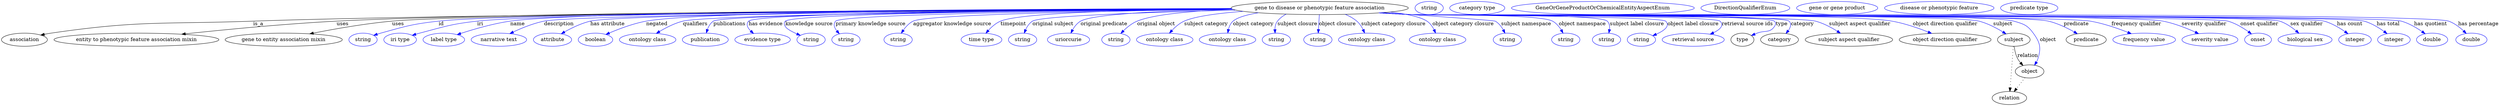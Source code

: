 digraph {
	graph [bb="0,0,6795.4,283"];
	node [label="\N"];
	"gene to disease or phenotypic feature association"	[height=0.5,
		label="gene to disease or phenotypic feature association",
		pos="3587.4,265",
		width=6.698];
	association	[height=0.5,
		pos="62.394,178",
		width=1.7332];
	"gene to disease or phenotypic feature association" -> association	[label=is_a,
		lp="699.39,221.5",
		pos="e,106.72,190.73 3348.4,262.59 2750.5,258.83 1201.3,247.55 685.39,229 440.23,220.18 377.12,231.65 134.39,196 128.61,195.15 122.62,\
194.07 116.66,192.86"];
	"entity to phenotypic feature association mixin"	[height=0.5,
		pos="367.39,178",
		width=6.2286];
	"gene to disease or phenotypic feature association" -> "entity to phenotypic feature association mixin"	[label=uses,
		lp="928.89,221.5",
		pos="e,490.57,193.08 3347.3,263.27 2782.4,261.17 1382,253.58 912.39,229 771.61,221.63 610.95,206.01 500.74,194.18"];
	"gene to entity association mixin"	[height=0.5,
		pos="768.39,178",
		width=4.4232];
	"gene to disease or phenotypic feature association" -> "gene to entity association mixin"	[label=uses,
		lp="1079.9,221.5",
		pos="e,839.23,194.16 3348.1,262.78 2762,259.5 1286.4,249.32 1063.4,229 990.41,222.35 908.27,207.84 849.23,196.16"];
	id	[color=blue,
		height=0.5,
		label=string,
		pos="984.39,178",
		width=1.0652];
	"gene to disease or phenotypic feature association" -> id	[color=blue,
		label=id,
		lp="1197.4,221.5",
		pos="e,1013.4,189.97 3347.4,263.1 2782.4,260.62 1400.2,252.22 1190.4,229 1119.1,221.11 1101.5,215.35 1032.4,196 1029.3,195.13 1026.1,\
194.16 1022.9,193.14",
		style=solid];
	iri	[color=blue,
		height=0.5,
		label="iri type",
		pos="1085.4,178",
		width=1.2277];
	"gene to disease or phenotypic feature association" -> iri	[color=blue,
		label=iri,
		lp="1302.4,221.5",
		pos="e,1118.3,190.13 3347.7,262.96 2801.1,260.22 1493.8,251.4 1294.4,229 1224,221.09 1206.9,214.18 1138.4,196 1135,195.11 1131.5,194.12 \
1128.1,193.1",
		style=solid];
	name	[color=blue,
		height=0.5,
		label="label type",
		pos="1204.4,178",
		width=1.5707];
	"gene to disease or phenotypic feature association" -> name	[color=blue,
		label=name,
		lp="1404.4,221.5",
		pos="e,1240.4,191.92 3346.9,263.64 2815.7,262.34 1574,256.38 1384.4,229 1337.7,222.26 1286,207.06 1250.1,195.18",
		style=solid];
	description	[color=blue,
		height=0.5,
		label="narrative text",
		pos="1354.4,178",
		width=2.0943];
	"gene to disease or phenotypic feature association" -> description	[color=blue,
		label=description,
		lp="1516.9,221.5",
		pos="e,1384,194.79 3348.4,262.41 2815,258.53 1566.5,247.53 1476.4,229 1447.4,223.04 1416.6,210.36 1393.2,199.27",
		style=solid];
	"has attribute"	[color=blue,
		height=0.5,
		label=attribute,
		pos="1499.4,178",
		width=1.4443];
	"gene to disease or phenotypic feature association" -> "has attribute"	[color=blue,
		label="has attribute",
		lp="1649.4,221.5",
		pos="e,1523.2,194.29 3348.4,262.53 2839,259.03 1685.8,248.94 1602.4,229 1577.5,223.05 1551.6,210.46 1532,199.4",
		style=solid];
	negated	[color=blue,
		height=0.5,
		label=boolean,
		pos="1616.4,178",
		width=1.2999];
	"gene to disease or phenotypic feature association" -> negated	[color=blue,
		label=negated,
		lp="1782.4,221.5",
		pos="e,1644.7,192.49 3346.6,263.83 2884.6,262.85 1905.6,257.4 1753.4,229 1718.7,222.53 1681.2,208.28 1654.2,196.64",
		style=solid];
	qualifiers	[color=blue,
		height=0.5,
		label="ontology class",
		pos="1757.4,178",
		width=2.1304];
	"gene to disease or phenotypic feature association" -> qualifiers	[color=blue,
		label=qualifiers,
		lp="1886.9,221.5",
		pos="e,1781,195.24 3349.3,262.06 2890.9,257.94 1924.4,247.15 1853.4,229 1830.9,223.26 1807.8,211.42 1789.9,200.71",
		style=solid];
	publications	[color=blue,
		height=0.5,
		label=publication,
		pos="1914.4,178",
		width=1.7332];
	"gene to disease or phenotypic feature association" -> publications	[color=blue,
		label=publications,
		lp="1980.4,221.5",
		pos="e,1917.2,196.44 3348.9,262.23 2898.5,258.45 1965.3,248.3 1936.4,229 1928.5,223.72 1923.4,214.91 1920.1,206.14",
		style=solid];
	"has evidence"	[color=blue,
		height=0.5,
		label="evidence type",
		pos="2070.4,178",
		width=2.0943];
	"gene to disease or phenotypic feature association" -> "has evidence"	[color=blue,
		label="has evidence",
		lp="2078.9,221.5",
		pos="e,2045.8,195.13 3347.8,262.87 2917.3,260.26 2055,252.15 2032.4,229 2024.3,220.76 2029.4,210.79 2038.2,201.94",
		style=solid];
	"knowledge source"	[color=blue,
		height=0.5,
		label=string,
		pos="2202.4,178",
		width=1.0652];
	"gene to disease or phenotypic feature association" -> "knowledge source"	[color=blue,
		label="knowledge source",
		lp="2196.9,221.5",
		pos="e,2173.5,189.84 3348.5,262.48 2941,259.31 2153.3,250.42 2132.4,229 2127.7,224.23 2128.9,219.67 2132.4,214 2136.3,207.6 2150,200.19 \
2164.2,193.84",
		style=solid];
	"primary knowledge source"	[color=blue,
		height=0.5,
		label=string,
		pos="2297.4,178",
		width=1.0652];
	"gene to disease or phenotypic feature association" -> "primary knowledge source"	[color=blue,
		label="primary knowledge source",
		lp="2364.4,221.5",
		pos="e,2279.4,194.35 3349.8,261.86 2975.3,257.9 2288,248.06 2269.4,229 2261.9,221.28 2265.7,211.15 2272.7,202.02",
		style=solid];
	"aggregator knowledge source"	[color=blue,
		height=0.5,
		label=string,
		pos="2439.4,178",
		width=1.0652];
	"gene to disease or phenotypic feature association" -> "aggregator knowledge source"	[color=blue,
		label="aggregator knowledge source",
		lp="2586.9,221.5",
		pos="e,2448,195.72 3350.8,261.48 3037.1,257.41 2518.7,247.88 2480.4,229 2469.4,223.61 2460.4,213.78 2453.6,204.25",
		style=solid];
	timepoint	[color=blue,
		height=0.5,
		label="time type",
		pos="2666.4,178",
		width=1.5346];
	"gene to disease or phenotypic feature association" -> timepoint	[color=blue,
		label=timepoint,
		lp="2753.4,221.5",
		pos="e,2678.4,195.77 3347.4,263.04 3110.3,260.69 2774.9,253.08 2718.4,229 2705.5,223.5 2693.9,213.23 2685,203.43",
		style=solid];
	"original subject"	[color=blue,
		height=0.5,
		label=string,
		pos="2778.4,178",
		width=1.0652];
	"gene to disease or phenotypic feature association" -> "original subject"	[color=blue,
		label="original subject",
		lp="2861.4,221.5",
		pos="e,2782.8,195.97 3358.7,259.24 3136.4,253.78 2828.7,243.64 2805.4,229 2796.8,223.61 2790.8,214.49 2786.6,205.49",
		style=solid];
	"original predicate"	[color=blue,
		height=0.5,
		label=uriorcurie,
		pos="2903.4,178",
		width=1.5887];
	"gene to disease or phenotypic feature association" -> "original predicate"	[color=blue,
		label="original predicate",
		lp="2999.9,221.5",
		pos="e,2909.8,196.03 3350.4,261.56 3179.3,258.06 2972.3,249.57 2936.4,229 2926.9,223.57 2919.7,214.18 2914.4,205",
		style=solid];
	"original object"	[color=blue,
		height=0.5,
		label=string,
		pos="3032.4,178",
		width=1.0652];
	"gene to disease or phenotypic feature association" -> "original object"	[color=blue,
		label="original object",
		lp="3141.9,221.5",
		pos="e,3045.8,195.15 3351,261.4 3246.9,257.4 3137.6,248.44 3090.4,229 3076.3,223.19 3063.2,212.54 3053,202.56",
		style=solid];
	"subject category"	[color=blue,
		height=0.5,
		label="ontology class",
		pos="3165.4,178",
		width=2.1304];
	"gene to disease or phenotypic feature association" -> "subject category"	[color=blue,
		label="subject category",
		lp="3277.9,221.5",
		pos="e,3178.2,195.99 3378.9,255.87 3312.3,250.77 3248.1,242.48 3218.4,229 3205.7,223.23 3194.1,213.13 3185,203.51",
		style=solid];
	"object category"	[color=blue,
		height=0.5,
		label="ontology class",
		pos="3336.4,178",
		width=2.1304];
	"gene to disease or phenotypic feature association" -> "object category"	[color=blue,
		label="object category",
		lp="3406.9,221.5",
		pos="e,3337,196.34 3420.6,251.95 3389.8,246.81 3363.5,239.47 3351.4,229 3344.8,223.27 3341,214.73 3338.9,206.33",
		style=solid];
	"subject closure"	[color=blue,
		height=0.5,
		label=string,
		pos="3469.4,178",
		width=1.0652];
	"gene to disease or phenotypic feature association" -> "subject closure"	[color=blue,
		label="subject closure",
		lp="3526.9,221.5",
		pos="e,3465.9,196.01 3496.1,248.25 3487,243.4 3478.8,237.11 3472.4,229 3467.4,222.64 3465.6,214.28 3465.4,206.23",
		style=solid];
	"object closure"	[color=blue,
		height=0.5,
		label=string,
		pos="3582.4,178",
		width=1.0652];
	"gene to disease or phenotypic feature association" -> "object closure"	[color=blue,
		label="object closure",
		lp="3635.4,221.5",
		pos="e,3583.4,196.18 3586.4,246.8 3585.7,235.16 3584.8,219.55 3584,206.24",
		style=solid];
	"subject category closure"	[color=blue,
		height=0.5,
		label="ontology class",
		pos="3715.4,178",
		width=2.1304];
	"gene to disease or phenotypic feature association" -> "subject category closure"	[color=blue,
		label="subject category closure",
		lp="3787.9,221.5",
		pos="e,3709.7,196.41 3656.8,247.67 3668.2,242.92 3679.2,236.81 3688.4,229 3695.7,222.78 3701.4,214.06 3705.6,205.64",
		style=solid];
	"object category closure"	[color=blue,
		height=0.5,
		label="ontology class",
		pos="3908.4,178",
		width=2.1304];
	"gene to disease or phenotypic feature association" -> "object category closure"	[color=blue,
		label="object category closure",
		lp="3977.9,221.5",
		pos="e,3903,196.22 3779.2,254.08 3822.5,248.89 3861.2,241 3879.4,229 3887.9,223.41 3894.2,214.41 3898.7,205.57",
		style=solid];
	"subject namespace"	[color=blue,
		height=0.5,
		label=string,
		pos="4098.4,178",
		width=1.0652];
	"gene to disease or phenotypic feature association" -> "subject namespace"	[color=blue,
		label="subject namespace",
		lp="4149.4,221.5",
		pos="e,4091.9,195.96 3758.9,252.31 3894.7,242.92 4062,231 4065.4,229 4074.8,223.48 4082.1,214.07 4087.3,204.9",
		style=solid];
	"object namespace"	[color=blue,
		height=0.5,
		label=string,
		pos="4257.4,178",
		width=1.0652];
	"gene to disease or phenotypic feature association" -> "object namespace"	[color=blue,
		label="object namespace",
		lp="4302.4,221.5",
		pos="e,4250,196.1 3755.5,252.08 3782.8,250.28 3810.9,248.52 3837.4,247 3880,244.55 4183.8,249.36 4221.4,229 4231.4,223.59 4239.3,214.08 \
4245.1,204.79",
		style=solid];
	"subject label closure"	[color=blue,
		height=0.5,
		label=string,
		pos="4368.4,178",
		width=1.0652];
	"gene to disease or phenotypic feature association" -> "subject label closure"	[color=blue,
		label="subject label closure",
		lp="4451.4,221.5",
		pos="e,4374.7,196.06 3753.4,251.91 3781.4,250.1 3810.2,248.38 3837.4,247 3867,245.49 4349.8,250.3 4370.4,229 4376.2,222.96 4377.4,214.35 \
4376.5,205.97",
		style=solid];
	"object label closure"	[color=blue,
		height=0.5,
		label=string,
		pos="4463.4,178",
		width=1.0652];
	"gene to disease or phenotypic feature association" -> "object label closure"	[color=blue,
		label="object label closure",
		lp="4603.9,221.5",
		pos="e,4494.3,189.12 3752.1,251.82 3780.5,250 3809.8,248.3 3837.4,247 3856.6,246.1 4516,242.77 4529.4,229 4542.8,215.28 4524.3,202.29 \
4503.6,192.99",
		style=solid];
	"retrieval source ids"	[color=blue,
		height=0.5,
		label="retrieval source",
		pos="4604.4,178",
		width=2.347];
	"gene to disease or phenotypic feature association" -> "retrieval source ids"	[color=blue,
		label="retrieval source ids",
		lp="4751.9,221.5",
		pos="e,4650.4,193.15 3751.1,251.78 3779.8,249.94 3809.5,248.25 3837.4,247 3860.7,245.96 4661.1,245.68 4677.4,229 4689.2,216.89 4677.3,\
205.94 4659.9,197.39",
		style=solid];
	type	[height=0.5,
		pos="4738.4,178",
		width=0.86659];
	"gene to disease or phenotypic feature association" -> type	[color=blue,
		label=type,
		lp="4845.4,221.5",
		pos="e,4763.1,189.33 3750.7,251.72 3779.6,249.89 3809.4,248.21 3837.4,247 3864.8,245.82 4806.2,248.59 4825.4,229 4830.1,224.24 4829.2,\
219.51 4825.4,214 4813,195.87 4799.8,204.2 4779.4,196 4777.2,195.1 4774.9,194.17 4772.6,193.22",
		style=solid];
	category	[height=0.5,
		pos="4839.4,178",
		width=1.4263];
	"gene to disease or phenotypic feature association" -> category	[color=blue,
		label=category,
		lp="4901.9,221.5",
		pos="e,4856.9,194.94 3750.4,251.73 3779.4,249.88 3809.3,248.2 3837.4,247 3865.9,245.78 4845.4,249.37 4865.4,229 4872.6,221.63 4869.5,\
211.82 4863.3,202.85",
		style=solid];
	"subject aspect qualifier"	[height=0.5,
		pos="5027.4,178",
		width=3.3039];
	"gene to disease or phenotypic feature association" -> "subject aspect qualifier"	[color=blue,
		label="subject aspect qualifier",
		lp="5057.9,221.5",
		pos="e,5004.7,195.76 3750.4,251.7 3779.4,249.86 3809.3,248.19 3837.4,247 3898.5,244.43 4878.4,244.81 4937.4,229 4958.2,223.42 4979.4,\
211.99 4996,201.47",
		style=solid];
	"object direction qualifier"	[height=0.5,
		pos="5289.4,178",
		width=3.4664];
	"gene to disease or phenotypic feature association" -> "object direction qualifier"	[color=blue,
		label="object direction qualifier",
		lp="5290.4,221.5",
		pos="e,5253,195.3 3749.7,251.68 3778.9,249.83 3809,248.16 3837.4,247 3982.6,241.07 5002.2,254.16 5145.4,229 5179.2,223.06 5215.7,210.3 \
5243.5,199.16",
		style=solid];
	subject	[height=0.5,
		pos="5476.4,178",
		width=1.2277];
	"gene to disease or phenotypic feature association" -> subject	[color=blue,
		label=subject,
		lp="5446.4,221.5",
		pos="e,5455.2,194.09 3749.4,251.65 3778.7,249.8 3808.9,248.13 3837.4,247 3923.2,243.59 5299.2,250.26 5382.4,229 5405.3,223.15 5428.7,\
210.69 5446.5,199.67",
		style=solid];
	object	[height=0.5,
		pos="5519.4,91",
		width=1.0832];
	"gene to disease or phenotypic feature association" -> object	[color=blue,
		label=object,
		lp="5569.4,178",
		pos="e,5532.8,108.09 3749.4,251.64 3778.7,249.78 3808.9,248.12 3837.4,247 3928.4,243.41 5389,254.51 5476.4,229 5503,221.23 5513.2,218.5 \
5529.4,196 5547.7,170.69 5551.3,156.9 5542.4,127 5541.4,123.55 5539.9,120.13 5538.1,116.85",
		style=solid];
	predicate	[height=0.5,
		pos="5673.4,178",
		width=1.5165];
	"gene to disease or phenotypic feature association" -> predicate	[color=blue,
		label=predicate,
		lp="5646.4,221.5",
		pos="e,5649.6,194.35 3749,251.64 3778.4,249.79 3808.8,248.12 3837.4,247 3933.6,243.23 5476.7,251.06 5570.4,229 5595.3,223.14 5621.2,210.55 \
5640.8,199.47",
		style=solid];
	"frequency qualifier"	[color=blue,
		height=0.5,
		label="frequency value",
		pos="5831.4,178",
		width=2.3651];
	"gene to disease or phenotypic feature association" -> "frequency qualifier"	[color=blue,
		label="frequency qualifier",
		lp="5810.4,221.5",
		pos="e,5796.3,194.49 3749,251.63 3778.4,249.77 3808.8,248.11 3837.4,247 3939.9,243.02 5583.2,246.24 5684.4,229 5719.8,222.96 5758.3,209.63 \
5786.9,198.26",
		style=solid];
	"severity qualifier"	[color=blue,
		height=0.5,
		label="severity value",
		pos="6010.4,178",
		width=2.1123];
	"gene to disease or phenotypic feature association" -> "severity qualifier"	[color=blue,
		label="severity qualifier",
		lp="5994.4,221.5",
		pos="e,5979.8,194.62 3749,251.61 3778.4,249.75 3808.8,248.1 3837.4,247 3950.9,242.64 5770.8,250.52 5882.4,229 5913,223.09 5945.7,210.19 \
5970.4,198.97",
		style=solid];
	"onset qualifier"	[color=blue,
		height=0.5,
		label=onset,
		pos="6140.4,178",
		width=1.011];
	"gene to disease or phenotypic feature association" -> "onset qualifier"	[color=blue,
		label="onset qualifier",
		lp="6144.9,221.5",
		pos="e,6122.8,193.85 3748.7,251.61 3778.2,249.75 3808.7,248.09 3837.4,247 3899.1,244.66 6000.1,246.09 6059.4,229 6079.4,223.22 6099.4,\
210.99 6114.5,200.07",
		style=solid];
	"sex qualifier"	[color=blue,
		height=0.5,
		label="biological sex",
		pos="6268.4,178",
		width=2.0401];
	"gene to disease or phenotypic feature association" -> "sex qualifier"	[color=blue,
		label="sex qualifier",
		lp="6273.4,221.5",
		pos="e,6252,195.76 3748.7,251.6 3778.2,249.74 3808.7,248.08 3837.4,247 3903,244.52 6138.1,249.7 6200.4,229 6216.6,223.63 6232,212.84 \
6244.2,202.65",
		style=solid];
	"has count"	[color=blue,
		height=0.5,
		label=integer,
		pos="6404.4,178",
		width=1.2277];
	"gene to disease or phenotypic feature association" -> "has count"	[color=blue,
		label="has count",
		lp="6390.4,221.5",
		pos="e,6385.7,194.34 3748.7,251.59 3778.2,249.73 3808.7,248.08 3837.4,247 3906.3,244.41 6255,247.72 6321.4,229 6341.6,223.32 6361.8,211.33 \
6377.2,200.51",
		style=solid];
	"has total"	[color=blue,
		height=0.5,
		label=integer,
		pos="6510.4,178",
		width=1.2277];
	"gene to disease or phenotypic feature association" -> "has total"	[color=blue,
		label="has total",
		lp="6494.9,221.5",
		pos="e,6491.9,194.58 3748.7,251.58 3778.2,249.72 3808.7,248.07 3837.4,247 3909.3,244.31 6360.2,248.9 6429.4,229 6449,223.35 6468.6,211.48 \
6483.6,200.73",
		style=solid];
	"has quotient"	[color=blue,
		height=0.5,
		label=double,
		pos="6614.4,178",
		width=1.1735];
	"gene to disease or phenotypic feature association" -> "has quotient"	[color=blue,
		label="has quotient",
		lp="6610.4,221.5",
		pos="e,6595.4,194.34 3748.4,251.6 3778,249.73 3808.6,248.07 3837.4,247 3912.1,244.21 6458.3,249.08 6530.4,229 6550.9,223.27 6571.6,211.11 \
6587.2,200.22",
		style=solid];
	"has percentage"	[color=blue,
		height=0.5,
		label=double,
		pos="6721.4,178",
		width=1.1735];
	"gene to disease or phenotypic feature association" -> "has percentage"	[color=blue,
		label="has percentage",
		lp="6740.4,221.5",
		pos="e,6707.4,195.01 3748.4,251.59 3778,249.72 3808.6,248.07 3837.4,247 3915.7,244.09 6585.6,255.33 6659.4,229 6674.7,223.54 6689,212.56 \
6700,202.28",
		style=solid];
	association_type	[color=blue,
		height=0.5,
		label=string,
		pos="3884.4,265",
		width=1.0652];
	association_category	[color=blue,
		height=0.5,
		label="category type",
		pos="4015.4,265",
		width=2.0762];
	"gene to disease or phenotypic feature association_subject aspect qualifier"	[color=blue,
		height=0.5,
		label=GeneOrGeneProductOrChemicalEntityAspectEnum,
		pos="4357.4,265",
		width=6.9147];
	"gene to disease or phenotypic feature association_object direction qualifier"	[color=blue,
		height=0.5,
		label=DirectionQualifierEnum,
		pos="4745.4,265",
		width=3.358];
	subject -> object	[label=relation,
		lp="5514.4,134.5",
		pos="e,5501.5,107.23 5477.5,159.55 5478.7,149.57 5481.2,137.07 5486.4,127 5488.6,122.68 5491.5,118.52 5494.7,114.66"];
	relation	[height=0.5,
		pos="5464.4,18",
		width=1.2999];
	subject -> relation	[pos="e,5465.7,36.188 5475.1,159.79 5473,132.48 5469,78.994 5466.5,46.38",
		style=dotted];
	"gene to disease or phenotypic feature association_subject"	[color=blue,
		height=0.5,
		label="gene or gene product",
		pos="4994.4,265",
		width=3.0692];
	object -> relation	[pos="e,5477.2,35.54 5506.9,73.889 5500,64.939 5491.2,53.617 5483.4,43.584",
		style=dotted];
	"gene to disease or phenotypic feature association_object"	[color=blue,
		height=0.5,
		label="disease or phenotypic feature",
		pos="5271.4,265",
		width=4.1344];
	"gene to disease or phenotypic feature association_predicate"	[color=blue,
		height=0.5,
		label="predicate type",
		pos="5516.4,265",
		width=2.1665];
}
